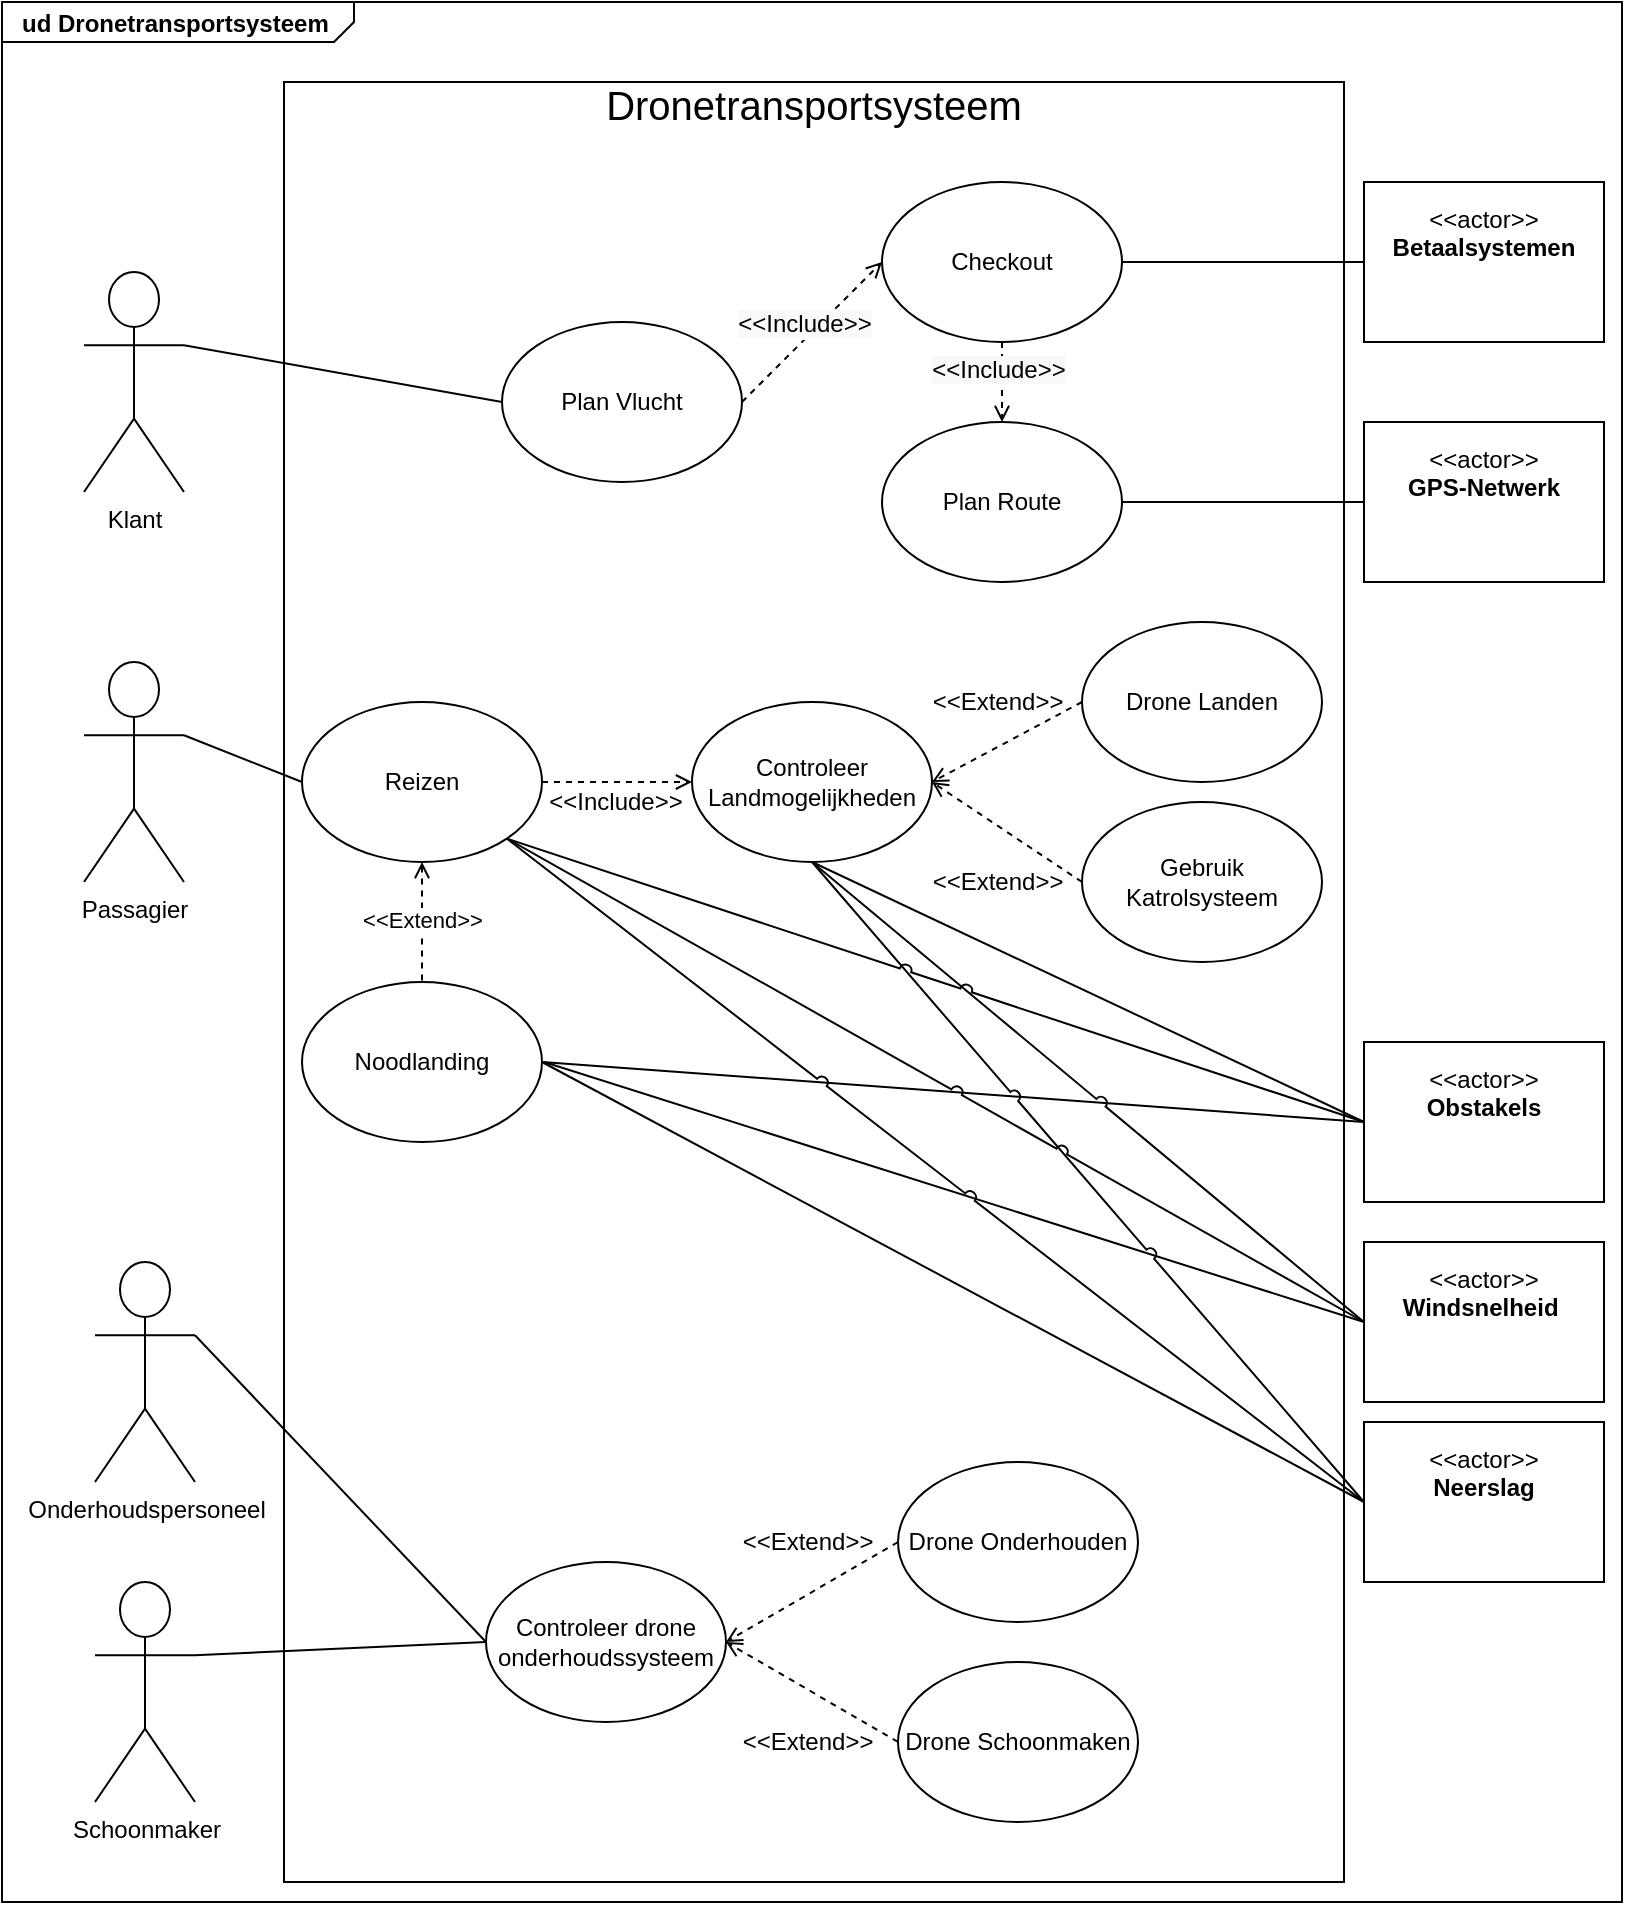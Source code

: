 <mxfile version="14.4.4" type="device"><diagram id="lF4hceE46TONcMDRqjX4" name="Page-1"><mxGraphModel dx="1422" dy="705" grid="1" gridSize="10" guides="1" tooltips="1" connect="1" arrows="1" fold="1" page="1" pageScale="1" pageWidth="827" pageHeight="1169" math="0" shadow="0"><root><mxCell id="0"/><mxCell id="1" parent="0"/><mxCell id="RWnmrz-f6ZUU4AkPj125-9" value="&lt;p style=&quot;margin: 0px ; margin-top: 4px ; margin-left: 10px ; text-align: left&quot;&gt;&lt;b&gt;ud Dronetransportsysteem&lt;/b&gt;&lt;/p&gt;" style="html=1;strokeWidth=1;shape=mxgraph.sysml.package;html=1;overflow=fill;whiteSpace=wrap;labelX=176;" parent="1" vertex="1"><mxGeometry x="9" y="10" width="810" height="950" as="geometry"/></mxCell><mxCell id="RWnmrz-f6ZUU4AkPj125-1" value="Klant" style="shape=umlActor;html=1;verticalLabelPosition=bottom;verticalAlign=top;align=center;" parent="1" vertex="1"><mxGeometry x="50" y="145" width="50" height="110" as="geometry"/></mxCell><mxCell id="RWnmrz-f6ZUU4AkPj125-2" value="Onderhoudspersoneel" style="shape=umlActor;html=1;verticalLabelPosition=bottom;verticalAlign=top;align=center;" parent="1" vertex="1"><mxGeometry x="55.5" y="640" width="50" height="110" as="geometry"/></mxCell><mxCell id="RWnmrz-f6ZUU4AkPj125-3" value="Passagier" style="shape=umlActor;html=1;verticalLabelPosition=bottom;verticalAlign=top;align=center;" parent="1" vertex="1"><mxGeometry x="50" y="340" width="50" height="110" as="geometry"/></mxCell><mxCell id="RWnmrz-f6ZUU4AkPj125-4" value="Schoonmaker" style="shape=umlActor;html=1;verticalLabelPosition=bottom;verticalAlign=top;align=center;" parent="1" vertex="1"><mxGeometry x="55.5" y="800" width="50" height="110" as="geometry"/></mxCell><mxCell id="RWnmrz-f6ZUU4AkPj125-5" value="&lt;p&gt;&amp;lt;&amp;lt;actor&amp;gt;&amp;gt;&lt;br&gt;&lt;b&gt;Windsnelheid&amp;nbsp;&lt;/b&gt;&lt;/p&gt;" style="shape=rect;html=1;overflow=fill;whiteSpace=wrap;align=center;" parent="1" vertex="1"><mxGeometry x="690" y="630" width="120" height="80" as="geometry"/></mxCell><mxCell id="RWnmrz-f6ZUU4AkPj125-6" value="&lt;p&gt;&amp;lt;&amp;lt;actor&amp;gt;&amp;gt;&lt;br&gt;&lt;b&gt;Neerslag&lt;/b&gt;&lt;/p&gt;" style="shape=rect;html=1;overflow=fill;whiteSpace=wrap;align=center;" parent="1" vertex="1"><mxGeometry x="690" y="720" width="120" height="80" as="geometry"/></mxCell><mxCell id="RWnmrz-f6ZUU4AkPj125-7" value="&lt;p&gt;&amp;lt;&amp;lt;actor&amp;gt;&amp;gt;&lt;br&gt;&lt;b&gt;Obstakels&lt;/b&gt;&lt;/p&gt;" style="shape=rect;html=1;overflow=fill;whiteSpace=wrap;align=center;" parent="1" vertex="1"><mxGeometry x="690" y="530" width="120" height="80" as="geometry"/></mxCell><mxCell id="RWnmrz-f6ZUU4AkPj125-8" value="&lt;p&gt;&amp;lt;&amp;lt;actor&amp;gt;&amp;gt;&lt;br&gt;&lt;b&gt;GPS-Netwerk&lt;/b&gt;&lt;/p&gt;" style="shape=rect;html=1;overflow=fill;whiteSpace=wrap;align=center;" parent="1" vertex="1"><mxGeometry x="690" y="220" width="120" height="80" as="geometry"/></mxCell><mxCell id="RWnmrz-f6ZUU4AkPj125-10" value="&lt;font style=&quot;font-size: 20px&quot;&gt;Dronetransportsysteem&lt;/font&gt;&lt;p style=&quot;margin: 0px ; margin-top: 4px ; text-align: center ; text-decoration: underline&quot;&gt;&lt;/p&gt;" style="shape=rect;html=1;overflow=fill;whiteSpace=wrap;" parent="1" vertex="1"><mxGeometry x="150" y="50" width="530" height="900" as="geometry"/></mxCell><mxCell id="RWnmrz-f6ZUU4AkPj125-11" value="Plan Vlucht" style="ellipse;whiteSpace=wrap;html=1;" parent="1" vertex="1"><mxGeometry x="259" y="170" width="120" height="80" as="geometry"/></mxCell><mxCell id="RWnmrz-f6ZUU4AkPj125-12" value="Reizen" style="ellipse;whiteSpace=wrap;html=1;" parent="1" vertex="1"><mxGeometry x="159" y="360" width="120" height="80" as="geometry"/></mxCell><mxCell id="RWnmrz-f6ZUU4AkPj125-14" value="Controleer drone onderhoudssysteem" style="ellipse;whiteSpace=wrap;html=1;" parent="1" vertex="1"><mxGeometry x="251" y="790" width="120" height="80" as="geometry"/></mxCell><mxCell id="RWnmrz-f6ZUU4AkPj125-15" value="Drone Onderhouden" style="ellipse;whiteSpace=wrap;html=1;" parent="1" vertex="1"><mxGeometry x="457" y="740" width="120" height="80" as="geometry"/></mxCell><mxCell id="RWnmrz-f6ZUU4AkPj125-16" value="Drone Schoonmaken" style="ellipse;whiteSpace=wrap;html=1;" parent="1" vertex="1"><mxGeometry x="457" y="840" width="120" height="80" as="geometry"/></mxCell><mxCell id="RWnmrz-f6ZUU4AkPj125-19" value="Noodlanding" style="ellipse;whiteSpace=wrap;html=1;" parent="1" vertex="1"><mxGeometry x="159" y="500" width="120" height="80" as="geometry"/></mxCell><mxCell id="RWnmrz-f6ZUU4AkPj125-20" value="Plan Route" style="ellipse;whiteSpace=wrap;html=1;" parent="1" vertex="1"><mxGeometry x="449" y="220" width="120" height="80" as="geometry"/></mxCell><mxCell id="RWnmrz-f6ZUU4AkPj125-21" value="Controleer Landmogelijkheden" style="ellipse;whiteSpace=wrap;html=1;" parent="1" vertex="1"><mxGeometry x="354" y="360" width="120" height="80" as="geometry"/></mxCell><mxCell id="RWnmrz-f6ZUU4AkPj125-22" value="Drone Landen" style="ellipse;whiteSpace=wrap;html=1;" parent="1" vertex="1"><mxGeometry x="549" y="320" width="120" height="80" as="geometry"/></mxCell><mxCell id="RWnmrz-f6ZUU4AkPj125-23" value="Gebruik Katrolsysteem" style="ellipse;whiteSpace=wrap;html=1;" parent="1" vertex="1"><mxGeometry x="549" y="410" width="120" height="80" as="geometry"/></mxCell><mxCell id="RWnmrz-f6ZUU4AkPj125-25" value="" style="endArrow=open;html=1;exitX=1;exitY=0.5;exitDx=0;exitDy=0;dashed=1;endFill=0;entryX=0;entryY=0.5;entryDx=0;entryDy=0;" parent="1" source="RWnmrz-f6ZUU4AkPj125-12" target="RWnmrz-f6ZUU4AkPj125-21" edge="1"><mxGeometry width="50" height="50" relative="1" as="geometry"><mxPoint x="310" y="399.5" as="sourcePoint"/><mxPoint x="335" y="400" as="targetPoint"/></mxGeometry></mxCell><mxCell id="RWnmrz-f6ZUU4AkPj125-34" value="" style="endArrow=open;html=1;exitX=0;exitY=0.5;exitDx=0;exitDy=0;dashed=1;endFill=0;entryX=1;entryY=0.5;entryDx=0;entryDy=0;" parent="1" source="RWnmrz-f6ZUU4AkPj125-22" target="RWnmrz-f6ZUU4AkPj125-21" edge="1"><mxGeometry width="50" height="50" relative="1" as="geometry"><mxPoint x="492" y="-0.5" as="sourcePoint"/><mxPoint x="567" y="-0.5" as="targetPoint"/></mxGeometry></mxCell><mxCell id="RWnmrz-f6ZUU4AkPj125-37" value="" style="endArrow=open;html=1;exitX=0;exitY=0.5;exitDx=0;exitDy=0;dashed=1;endFill=0;entryX=1;entryY=0.5;entryDx=0;entryDy=0;" parent="1" source="RWnmrz-f6ZUU4AkPj125-23" target="RWnmrz-f6ZUU4AkPj125-21" edge="1"><mxGeometry width="50" height="50" relative="1" as="geometry"><mxPoint x="559" y="360" as="sourcePoint"/><mxPoint x="484" y="410" as="targetPoint"/></mxGeometry></mxCell><mxCell id="RWnmrz-f6ZUU4AkPj125-39" value="&amp;lt;&amp;lt;Include&amp;gt;&amp;gt;" style="text;html=1;strokeColor=none;fillColor=none;align=center;verticalAlign=middle;whiteSpace=wrap;rounded=0;" parent="1" vertex="1"><mxGeometry x="296" y="400" width="40" height="20" as="geometry"/></mxCell><mxCell id="RWnmrz-f6ZUU4AkPj125-40" style="edgeStyle=orthogonalEdgeStyle;rounded=0;orthogonalLoop=1;jettySize=auto;html=1;exitX=0.5;exitY=1;exitDx=0;exitDy=0;dashed=1;endArrow=open;endFill=0;" parent="1" source="RWnmrz-f6ZUU4AkPj125-39" target="RWnmrz-f6ZUU4AkPj125-39" edge="1"><mxGeometry relative="1" as="geometry"/></mxCell><mxCell id="RWnmrz-f6ZUU4AkPj125-41" value="&amp;lt;&amp;lt;Extend&amp;gt;&amp;gt;" style="text;html=1;strokeColor=none;fillColor=none;align=center;verticalAlign=middle;whiteSpace=wrap;rounded=0;" parent="1" vertex="1"><mxGeometry x="487" y="350" width="40" height="20" as="geometry"/></mxCell><mxCell id="RWnmrz-f6ZUU4AkPj125-42" value="&amp;lt;&amp;lt;Extend&amp;gt;&amp;gt;" style="text;html=1;strokeColor=none;fillColor=none;align=center;verticalAlign=middle;whiteSpace=wrap;rounded=0;" parent="1" vertex="1"><mxGeometry x="487" y="440" width="40" height="20" as="geometry"/></mxCell><mxCell id="RWnmrz-f6ZUU4AkPj125-48" value="" style="endArrow=open;html=1;exitX=0;exitY=0.5;exitDx=0;exitDy=0;dashed=1;endFill=0;entryX=1;entryY=0.5;entryDx=0;entryDy=0;" parent="1" source="RWnmrz-f6ZUU4AkPj125-15" target="RWnmrz-f6ZUU4AkPj125-14" edge="1"><mxGeometry width="50" height="50" relative="1" as="geometry"><mxPoint x="422" y="750" as="sourcePoint"/><mxPoint x="347" y="790" as="targetPoint"/></mxGeometry></mxCell><mxCell id="RWnmrz-f6ZUU4AkPj125-49" value="" style="endArrow=open;html=1;exitX=0;exitY=0.5;exitDx=0;exitDy=0;dashed=1;endFill=0;entryX=1;entryY=0.5;entryDx=0;entryDy=0;" parent="1" source="RWnmrz-f6ZUU4AkPj125-16" target="RWnmrz-f6ZUU4AkPj125-14" edge="1"><mxGeometry width="50" height="50" relative="1" as="geometry"><mxPoint x="557" y="560" as="sourcePoint"/><mxPoint x="482" y="600" as="targetPoint"/></mxGeometry></mxCell><mxCell id="RWnmrz-f6ZUU4AkPj125-54" value="&amp;lt;&amp;lt;Extend&amp;gt;&amp;gt;" style="text;html=1;strokeColor=none;fillColor=none;align=center;verticalAlign=middle;whiteSpace=wrap;rounded=0;" parent="1" vertex="1"><mxGeometry x="392" y="770" width="40" height="20" as="geometry"/></mxCell><mxCell id="RWnmrz-f6ZUU4AkPj125-55" value="&amp;lt;&amp;lt;Extend&amp;gt;&amp;gt;" style="text;html=1;strokeColor=none;fillColor=none;align=center;verticalAlign=middle;whiteSpace=wrap;rounded=0;" parent="1" vertex="1"><mxGeometry x="392" y="870" width="40" height="20" as="geometry"/></mxCell><mxCell id="RWnmrz-f6ZUU4AkPj125-57" value="Checkout" style="ellipse;whiteSpace=wrap;html=1;" parent="1" vertex="1"><mxGeometry x="449" y="100" width="120" height="80" as="geometry"/></mxCell><mxCell id="RWnmrz-f6ZUU4AkPj125-59" value="" style="endArrow=open;html=1;exitX=1;exitY=0.5;exitDx=0;exitDy=0;dashed=1;endFill=0;entryX=0;entryY=0.5;entryDx=0;entryDy=0;" parent="1" source="RWnmrz-f6ZUU4AkPj125-11" target="RWnmrz-f6ZUU4AkPj125-57" edge="1"><mxGeometry width="50" height="50" relative="1" as="geometry"><mxPoint x="279" y="160" as="sourcePoint"/><mxPoint x="335" y="160" as="targetPoint"/></mxGeometry></mxCell><mxCell id="RWnmrz-f6ZUU4AkPj125-83" value="&lt;span style=&quot;font-size: 12px ; background-color: rgb(248 , 249 , 250)&quot;&gt;&amp;lt;&amp;lt;Include&amp;gt;&amp;gt;&lt;/span&gt;" style="edgeLabel;html=1;align=center;verticalAlign=middle;resizable=0;points=[];" parent="RWnmrz-f6ZUU4AkPj125-59" vertex="1" connectable="0"><mxGeometry x="-0.586" y="1" relative="1" as="geometry"><mxPoint x="16.86" y="-24.44" as="offset"/></mxGeometry></mxCell><mxCell id="RWnmrz-f6ZUU4AkPj125-60" value="" style="endArrow=open;html=1;exitX=0.5;exitY=1;exitDx=0;exitDy=0;dashed=1;endFill=0;entryX=0.5;entryY=0;entryDx=0;entryDy=0;" parent="1" source="RWnmrz-f6ZUU4AkPj125-57" target="RWnmrz-f6ZUU4AkPj125-20" edge="1"><mxGeometry width="50" height="50" relative="1" as="geometry"><mxPoint x="448.5" y="199.5" as="sourcePoint"/><mxPoint x="499" y="200" as="targetPoint"/></mxGeometry></mxCell><mxCell id="RWnmrz-f6ZUU4AkPj125-61" value="&lt;p&gt;&amp;lt;&amp;lt;actor&amp;gt;&amp;gt;&lt;br&gt;&lt;b&gt;Betaalsystemen&lt;/b&gt;&lt;/p&gt;" style="shape=rect;html=1;overflow=fill;whiteSpace=wrap;align=center;" parent="1" vertex="1"><mxGeometry x="690" y="100" width="120" height="80" as="geometry"/></mxCell><mxCell id="RWnmrz-f6ZUU4AkPj125-63" value="" style="endArrow=none;html=1;exitX=1;exitY=0.5;exitDx=0;exitDy=0;entryX=0;entryY=0.5;entryDx=0;entryDy=0;" parent="1" source="RWnmrz-f6ZUU4AkPj125-20" target="RWnmrz-f6ZUU4AkPj125-8" edge="1"><mxGeometry width="50" height="50" relative="1" as="geometry"><mxPoint x="380" y="290" as="sourcePoint"/><mxPoint x="430" y="240" as="targetPoint"/></mxGeometry></mxCell><mxCell id="RWnmrz-f6ZUU4AkPj125-64" value="" style="endArrow=none;html=1;exitX=1;exitY=0.5;exitDx=0;exitDy=0;entryX=0;entryY=0.5;entryDx=0;entryDy=0;" parent="1" source="RWnmrz-f6ZUU4AkPj125-57" target="RWnmrz-f6ZUU4AkPj125-61" edge="1"><mxGeometry width="50" height="50" relative="1" as="geometry"><mxPoint x="380" y="290" as="sourcePoint"/><mxPoint x="430" y="240" as="targetPoint"/></mxGeometry></mxCell><mxCell id="RWnmrz-f6ZUU4AkPj125-65" value="" style="endArrow=none;html=1;exitX=1;exitY=0.333;exitDx=0;exitDy=0;entryX=0;entryY=0.5;entryDx=0;entryDy=0;exitPerimeter=0;" parent="1" source="RWnmrz-f6ZUU4AkPj125-1" target="RWnmrz-f6ZUU4AkPj125-11" edge="1"><mxGeometry width="50" height="50" relative="1" as="geometry"><mxPoint x="579" y="270" as="sourcePoint"/><mxPoint x="700" y="270" as="targetPoint"/></mxGeometry></mxCell><mxCell id="RWnmrz-f6ZUU4AkPj125-66" value="" style="endArrow=none;html=1;exitX=1;exitY=0.333;exitDx=0;exitDy=0;entryX=0;entryY=0.5;entryDx=0;entryDy=0;exitPerimeter=0;" parent="1" source="RWnmrz-f6ZUU4AkPj125-3" target="RWnmrz-f6ZUU4AkPj125-12" edge="1"><mxGeometry width="50" height="50" relative="1" as="geometry"><mxPoint x="589" y="280" as="sourcePoint"/><mxPoint x="710" y="280" as="targetPoint"/></mxGeometry></mxCell><mxCell id="RWnmrz-f6ZUU4AkPj125-69" value="" style="endArrow=none;html=1;exitX=0.5;exitY=1;exitDx=0;exitDy=0;dashed=1;endFill=0;entryX=0.5;entryY=0;entryDx=0;entryDy=0;startArrow=open;startFill=0;" parent="1" source="RWnmrz-f6ZUU4AkPj125-12" target="RWnmrz-f6ZUU4AkPj125-19" edge="1"><mxGeometry width="50" height="50" relative="1" as="geometry"><mxPoint x="420" y="585" as="sourcePoint"/><mxPoint x="527.0" y="666.789" as="targetPoint"/></mxGeometry></mxCell><mxCell id="abZASuqMvaFTDGN1RXEK-1" value="&amp;lt;&amp;lt;Extend&amp;gt;&amp;gt;" style="edgeLabel;html=1;align=center;verticalAlign=middle;resizable=0;points=[];" vertex="1" connectable="0" parent="RWnmrz-f6ZUU4AkPj125-69"><mxGeometry x="-0.295" y="1" relative="1" as="geometry"><mxPoint x="-1" y="8" as="offset"/></mxGeometry></mxCell><mxCell id="RWnmrz-f6ZUU4AkPj125-73" value="" style="endArrow=none;html=1;exitX=0;exitY=0.5;exitDx=0;exitDy=0;entryX=1;entryY=0.5;entryDx=0;entryDy=0;jumpStyle=arc;" parent="1" source="RWnmrz-f6ZUU4AkPj125-7" target="RWnmrz-f6ZUU4AkPj125-19" edge="1"><mxGeometry width="50" height="50" relative="1" as="geometry"><mxPoint x="380" y="690" as="sourcePoint"/><mxPoint x="540" y="585" as="targetPoint"/></mxGeometry></mxCell><mxCell id="RWnmrz-f6ZUU4AkPj125-74" value="" style="endArrow=none;html=1;exitX=0;exitY=0.5;exitDx=0;exitDy=0;jumpStyle=arc;" parent="1" source="RWnmrz-f6ZUU4AkPj125-5" edge="1"><mxGeometry width="50" height="50" relative="1" as="geometry"><mxPoint x="700" y="515" as="sourcePoint"/><mxPoint x="280" y="540" as="targetPoint"/></mxGeometry></mxCell><mxCell id="RWnmrz-f6ZUU4AkPj125-75" value="" style="endArrow=none;html=1;exitX=1;exitY=0.5;exitDx=0;exitDy=0;entryX=0;entryY=0.5;entryDx=0;entryDy=0;jumpStyle=arc;" parent="1" source="RWnmrz-f6ZUU4AkPj125-19" target="RWnmrz-f6ZUU4AkPj125-6" edge="1"><mxGeometry width="50" height="50" relative="1" as="geometry"><mxPoint x="540" y="585" as="sourcePoint"/><mxPoint x="630" y="595" as="targetPoint"/></mxGeometry></mxCell><mxCell id="RWnmrz-f6ZUU4AkPj125-79" value="" style="endArrow=none;html=1;entryX=1;entryY=0.333;entryDx=0;entryDy=0;entryPerimeter=0;exitX=0;exitY=0.5;exitDx=0;exitDy=0;" parent="1" source="RWnmrz-f6ZUU4AkPj125-14" target="RWnmrz-f6ZUU4AkPj125-2" edge="1"><mxGeometry width="50" height="50" relative="1" as="geometry"><mxPoint x="385.5" y="780" as="sourcePoint"/><mxPoint x="435.5" y="730" as="targetPoint"/></mxGeometry></mxCell><mxCell id="RWnmrz-f6ZUU4AkPj125-80" value="" style="endArrow=none;html=1;exitX=1;exitY=0.333;exitDx=0;exitDy=0;exitPerimeter=0;entryX=0;entryY=0.5;entryDx=0;entryDy=0;" parent="1" source="RWnmrz-f6ZUU4AkPj125-4" target="RWnmrz-f6ZUU4AkPj125-14" edge="1"><mxGeometry width="50" height="50" relative="1" as="geometry"><mxPoint x="385.5" y="780" as="sourcePoint"/><mxPoint x="435.5" y="730" as="targetPoint"/></mxGeometry></mxCell><mxCell id="RWnmrz-f6ZUU4AkPj125-81" value="&lt;span style=&quot;font-size: 12px ; background-color: rgb(248 , 249 , 250)&quot;&gt;&amp;lt;&amp;lt;Include&amp;gt;&amp;gt;&lt;/span&gt;" style="edgeLabel;html=1;align=center;verticalAlign=middle;resizable=0;points=[];" parent="1" vertex="1" connectable="0"><mxGeometry x="507.001" y="194" as="geometry"/></mxCell><mxCell id="abZASuqMvaFTDGN1RXEK-2" value="" style="endArrow=none;html=1;exitX=0;exitY=0.5;exitDx=0;exitDy=0;entryX=0.5;entryY=1;entryDx=0;entryDy=0;jumpStyle=arc;" edge="1" parent="1" source="RWnmrz-f6ZUU4AkPj125-6" target="RWnmrz-f6ZUU4AkPj125-21"><mxGeometry width="50" height="50" relative="1" as="geometry"><mxPoint x="390" y="590" as="sourcePoint"/><mxPoint x="440" y="540" as="targetPoint"/></mxGeometry></mxCell><mxCell id="abZASuqMvaFTDGN1RXEK-4" value="" style="endArrow=none;html=1;entryX=0.5;entryY=1;entryDx=0;entryDy=0;jumpStyle=arc;exitX=0;exitY=0.5;exitDx=0;exitDy=0;" edge="1" parent="1" source="RWnmrz-f6ZUU4AkPj125-5" target="RWnmrz-f6ZUU4AkPj125-21"><mxGeometry width="50" height="50" relative="1" as="geometry"><mxPoint x="690" y="590" as="sourcePoint"/><mxPoint x="424" y="450" as="targetPoint"/></mxGeometry></mxCell><mxCell id="abZASuqMvaFTDGN1RXEK-5" value="" style="endArrow=none;html=1;exitX=0;exitY=0.5;exitDx=0;exitDy=0;entryX=0.5;entryY=1;entryDx=0;entryDy=0;jumpStyle=arc;" edge="1" parent="1" source="RWnmrz-f6ZUU4AkPj125-7" target="RWnmrz-f6ZUU4AkPj125-21"><mxGeometry width="50" height="50" relative="1" as="geometry"><mxPoint x="710" y="695" as="sourcePoint"/><mxPoint x="434" y="460" as="targetPoint"/><Array as="points"/></mxGeometry></mxCell><mxCell id="abZASuqMvaFTDGN1RXEK-6" value="" style="endArrow=none;html=1;exitX=0;exitY=0.5;exitDx=0;exitDy=0;entryX=1;entryY=1;entryDx=0;entryDy=0;jumpStyle=arc;" edge="1" parent="1" source="RWnmrz-f6ZUU4AkPj125-6" target="RWnmrz-f6ZUU4AkPj125-12"><mxGeometry width="50" height="50" relative="1" as="geometry"><mxPoint x="720" y="705" as="sourcePoint"/><mxPoint x="444" y="470" as="targetPoint"/></mxGeometry></mxCell><mxCell id="abZASuqMvaFTDGN1RXEK-8" value="" style="endArrow=none;html=1;exitX=0;exitY=0.5;exitDx=0;exitDy=0;entryX=1;entryY=1;entryDx=0;entryDy=0;jumpStyle=arc;" edge="1" parent="1" source="RWnmrz-f6ZUU4AkPj125-5" target="RWnmrz-f6ZUU4AkPj125-12"><mxGeometry width="50" height="50" relative="1" as="geometry"><mxPoint x="700" y="685" as="sourcePoint"/><mxPoint x="271.426" y="438.284" as="targetPoint"/></mxGeometry></mxCell><mxCell id="abZASuqMvaFTDGN1RXEK-10" value="" style="endArrow=none;html=1;exitX=0;exitY=0.5;exitDx=0;exitDy=0;entryX=1;entryY=1;entryDx=0;entryDy=0;jumpStyle=arc;" edge="1" parent="1" source="RWnmrz-f6ZUU4AkPj125-7" target="RWnmrz-f6ZUU4AkPj125-12"><mxGeometry width="50" height="50" relative="1" as="geometry"><mxPoint x="700" y="595" as="sourcePoint"/><mxPoint x="271.426" y="438.284" as="targetPoint"/><Array as="points"><mxPoint x="450" y="490"/></Array></mxGeometry></mxCell></root></mxGraphModel></diagram></mxfile>